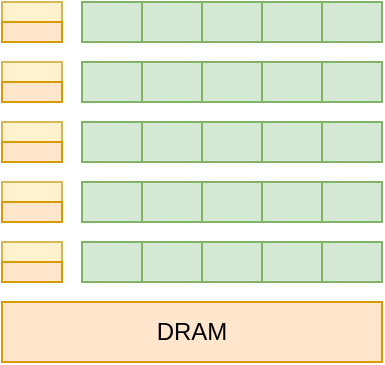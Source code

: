<mxfile version="26.1.1">
  <diagram name="Page-1" id="Wb11D3vOr2wRS3yn1ZfQ">
    <mxGraphModel dx="1114" dy="878" grid="1" gridSize="10" guides="1" tooltips="1" connect="1" arrows="1" fold="1" page="1" pageScale="1" pageWidth="827" pageHeight="1169" math="0" shadow="0">
      <root>
        <mxCell id="0" />
        <mxCell id="1" parent="0" />
        <mxCell id="R8n2tv6a1eQV2ejosD92-8" value="" style="rounded=0;whiteSpace=wrap;html=1;fillColor=#fff2cc;strokeColor=#d6b656;" vertex="1" parent="1">
          <mxGeometry x="90" y="110" width="30" height="10" as="geometry" />
        </mxCell>
        <mxCell id="R8n2tv6a1eQV2ejosD92-9" value="" style="rounded=0;whiteSpace=wrap;html=1;fillColor=#d5e8d4;strokeColor=#82b366;" vertex="1" parent="1">
          <mxGeometry x="130" y="110" width="30" height="20" as="geometry" />
        </mxCell>
        <mxCell id="R8n2tv6a1eQV2ejosD92-13" value="" style="rounded=0;whiteSpace=wrap;html=1;fillColor=#ffe6cc;strokeColor=#d79b00;" vertex="1" parent="1">
          <mxGeometry x="90" y="120" width="30" height="10" as="geometry" />
        </mxCell>
        <mxCell id="R8n2tv6a1eQV2ejosD92-14" value="DRAM" style="rounded=0;whiteSpace=wrap;html=1;fillColor=#ffe6cc;strokeColor=#d79b00;" vertex="1" parent="1">
          <mxGeometry x="90" y="260" width="190" height="30" as="geometry" />
        </mxCell>
        <mxCell id="R8n2tv6a1eQV2ejosD92-17" value="" style="rounded=0;whiteSpace=wrap;html=1;fillColor=#d5e8d4;strokeColor=#82b366;" vertex="1" parent="1">
          <mxGeometry x="160" y="110" width="30" height="20" as="geometry" />
        </mxCell>
        <mxCell id="R8n2tv6a1eQV2ejosD92-18" value="" style="rounded=0;whiteSpace=wrap;html=1;fillColor=#d5e8d4;strokeColor=#82b366;" vertex="1" parent="1">
          <mxGeometry x="190" y="110" width="30" height="20" as="geometry" />
        </mxCell>
        <mxCell id="R8n2tv6a1eQV2ejosD92-19" value="" style="rounded=0;whiteSpace=wrap;html=1;fillColor=#d5e8d4;strokeColor=#82b366;" vertex="1" parent="1">
          <mxGeometry x="220" y="110" width="30" height="20" as="geometry" />
        </mxCell>
        <mxCell id="R8n2tv6a1eQV2ejosD92-20" value="" style="rounded=0;whiteSpace=wrap;html=1;fillColor=#d5e8d4;strokeColor=#82b366;" vertex="1" parent="1">
          <mxGeometry x="250" y="110" width="30" height="20" as="geometry" />
        </mxCell>
        <mxCell id="R8n2tv6a1eQV2ejosD92-22" value="" style="rounded=0;whiteSpace=wrap;html=1;fillColor=#fff2cc;strokeColor=#d6b656;" vertex="1" parent="1">
          <mxGeometry x="90" y="140" width="30" height="10" as="geometry" />
        </mxCell>
        <mxCell id="R8n2tv6a1eQV2ejosD92-23" value="" style="rounded=0;whiteSpace=wrap;html=1;fillColor=#d5e8d4;strokeColor=#82b366;" vertex="1" parent="1">
          <mxGeometry x="130" y="140" width="30" height="20" as="geometry" />
        </mxCell>
        <mxCell id="R8n2tv6a1eQV2ejosD92-24" value="" style="rounded=0;whiteSpace=wrap;html=1;fillColor=#ffe6cc;strokeColor=#d79b00;" vertex="1" parent="1">
          <mxGeometry x="90" y="150" width="30" height="10" as="geometry" />
        </mxCell>
        <mxCell id="R8n2tv6a1eQV2ejosD92-25" value="" style="rounded=0;whiteSpace=wrap;html=1;fillColor=#d5e8d4;strokeColor=#82b366;" vertex="1" parent="1">
          <mxGeometry x="160" y="140" width="30" height="20" as="geometry" />
        </mxCell>
        <mxCell id="R8n2tv6a1eQV2ejosD92-26" value="" style="rounded=0;whiteSpace=wrap;html=1;fillColor=#d5e8d4;strokeColor=#82b366;" vertex="1" parent="1">
          <mxGeometry x="190" y="140" width="30" height="20" as="geometry" />
        </mxCell>
        <mxCell id="R8n2tv6a1eQV2ejosD92-27" value="" style="rounded=0;whiteSpace=wrap;html=1;fillColor=#d5e8d4;strokeColor=#82b366;" vertex="1" parent="1">
          <mxGeometry x="220" y="140" width="30" height="20" as="geometry" />
        </mxCell>
        <mxCell id="R8n2tv6a1eQV2ejosD92-28" value="" style="rounded=0;whiteSpace=wrap;html=1;fillColor=#d5e8d4;strokeColor=#82b366;" vertex="1" parent="1">
          <mxGeometry x="250" y="140" width="30" height="20" as="geometry" />
        </mxCell>
        <mxCell id="R8n2tv6a1eQV2ejosD92-43" value="" style="rounded=0;whiteSpace=wrap;html=1;fillColor=#fff2cc;strokeColor=#d6b656;" vertex="1" parent="1">
          <mxGeometry x="90" y="170" width="30" height="10" as="geometry" />
        </mxCell>
        <mxCell id="R8n2tv6a1eQV2ejosD92-44" value="" style="rounded=0;whiteSpace=wrap;html=1;fillColor=#d5e8d4;strokeColor=#82b366;" vertex="1" parent="1">
          <mxGeometry x="130" y="170" width="30" height="20" as="geometry" />
        </mxCell>
        <mxCell id="R8n2tv6a1eQV2ejosD92-45" value="" style="rounded=0;whiteSpace=wrap;html=1;fillColor=#ffe6cc;strokeColor=#d79b00;" vertex="1" parent="1">
          <mxGeometry x="90" y="180" width="30" height="10" as="geometry" />
        </mxCell>
        <mxCell id="R8n2tv6a1eQV2ejosD92-46" value="" style="rounded=0;whiteSpace=wrap;html=1;fillColor=#d5e8d4;strokeColor=#82b366;" vertex="1" parent="1">
          <mxGeometry x="160" y="170" width="30" height="20" as="geometry" />
        </mxCell>
        <mxCell id="R8n2tv6a1eQV2ejosD92-47" value="" style="rounded=0;whiteSpace=wrap;html=1;fillColor=#d5e8d4;strokeColor=#82b366;" vertex="1" parent="1">
          <mxGeometry x="190" y="170" width="30" height="20" as="geometry" />
        </mxCell>
        <mxCell id="R8n2tv6a1eQV2ejosD92-48" value="" style="rounded=0;whiteSpace=wrap;html=1;fillColor=#d5e8d4;strokeColor=#82b366;" vertex="1" parent="1">
          <mxGeometry x="220" y="170" width="30" height="20" as="geometry" />
        </mxCell>
        <mxCell id="R8n2tv6a1eQV2ejosD92-49" value="" style="rounded=0;whiteSpace=wrap;html=1;fillColor=#d5e8d4;strokeColor=#82b366;" vertex="1" parent="1">
          <mxGeometry x="250" y="170" width="30" height="20" as="geometry" />
        </mxCell>
        <mxCell id="R8n2tv6a1eQV2ejosD92-50" value="" style="rounded=0;whiteSpace=wrap;html=1;fillColor=#fff2cc;strokeColor=#d6b656;" vertex="1" parent="1">
          <mxGeometry x="90" y="200" width="30" height="10" as="geometry" />
        </mxCell>
        <mxCell id="R8n2tv6a1eQV2ejosD92-51" value="" style="rounded=0;whiteSpace=wrap;html=1;fillColor=#d5e8d4;strokeColor=#82b366;" vertex="1" parent="1">
          <mxGeometry x="130" y="200" width="30" height="20" as="geometry" />
        </mxCell>
        <mxCell id="R8n2tv6a1eQV2ejosD92-52" value="" style="rounded=0;whiteSpace=wrap;html=1;fillColor=#ffe6cc;strokeColor=#d79b00;" vertex="1" parent="1">
          <mxGeometry x="90" y="210" width="30" height="10" as="geometry" />
        </mxCell>
        <mxCell id="R8n2tv6a1eQV2ejosD92-53" value="" style="rounded=0;whiteSpace=wrap;html=1;fillColor=#d5e8d4;strokeColor=#82b366;" vertex="1" parent="1">
          <mxGeometry x="160" y="200" width="30" height="20" as="geometry" />
        </mxCell>
        <mxCell id="R8n2tv6a1eQV2ejosD92-54" value="" style="rounded=0;whiteSpace=wrap;html=1;fillColor=#d5e8d4;strokeColor=#82b366;" vertex="1" parent="1">
          <mxGeometry x="190" y="200" width="30" height="20" as="geometry" />
        </mxCell>
        <mxCell id="R8n2tv6a1eQV2ejosD92-55" value="" style="rounded=0;whiteSpace=wrap;html=1;fillColor=#d5e8d4;strokeColor=#82b366;" vertex="1" parent="1">
          <mxGeometry x="220" y="200" width="30" height="20" as="geometry" />
        </mxCell>
        <mxCell id="R8n2tv6a1eQV2ejosD92-56" value="" style="rounded=0;whiteSpace=wrap;html=1;fillColor=#d5e8d4;strokeColor=#82b366;" vertex="1" parent="1">
          <mxGeometry x="250" y="200" width="30" height="20" as="geometry" />
        </mxCell>
        <mxCell id="R8n2tv6a1eQV2ejosD92-65" value="" style="rounded=0;whiteSpace=wrap;html=1;fillColor=#fff2cc;strokeColor=#d6b656;" vertex="1" parent="1">
          <mxGeometry x="90" y="230" width="30" height="10" as="geometry" />
        </mxCell>
        <mxCell id="R8n2tv6a1eQV2ejosD92-66" value="" style="rounded=0;whiteSpace=wrap;html=1;fillColor=#d5e8d4;strokeColor=#82b366;" vertex="1" parent="1">
          <mxGeometry x="130" y="230" width="30" height="20" as="geometry" />
        </mxCell>
        <mxCell id="R8n2tv6a1eQV2ejosD92-67" value="" style="rounded=0;whiteSpace=wrap;html=1;fillColor=#ffe6cc;strokeColor=#d79b00;" vertex="1" parent="1">
          <mxGeometry x="90" y="240" width="30" height="10" as="geometry" />
        </mxCell>
        <mxCell id="R8n2tv6a1eQV2ejosD92-68" value="" style="rounded=0;whiteSpace=wrap;html=1;fillColor=#d5e8d4;strokeColor=#82b366;" vertex="1" parent="1">
          <mxGeometry x="160" y="230" width="30" height="20" as="geometry" />
        </mxCell>
        <mxCell id="R8n2tv6a1eQV2ejosD92-69" value="" style="rounded=0;whiteSpace=wrap;html=1;fillColor=#d5e8d4;strokeColor=#82b366;" vertex="1" parent="1">
          <mxGeometry x="190" y="230" width="30" height="20" as="geometry" />
        </mxCell>
        <mxCell id="R8n2tv6a1eQV2ejosD92-70" value="" style="rounded=0;whiteSpace=wrap;html=1;fillColor=#d5e8d4;strokeColor=#82b366;" vertex="1" parent="1">
          <mxGeometry x="220" y="230" width="30" height="20" as="geometry" />
        </mxCell>
        <mxCell id="R8n2tv6a1eQV2ejosD92-71" value="" style="rounded=0;whiteSpace=wrap;html=1;fillColor=#d5e8d4;strokeColor=#82b366;" vertex="1" parent="1">
          <mxGeometry x="250" y="230" width="30" height="20" as="geometry" />
        </mxCell>
      </root>
    </mxGraphModel>
  </diagram>
</mxfile>
